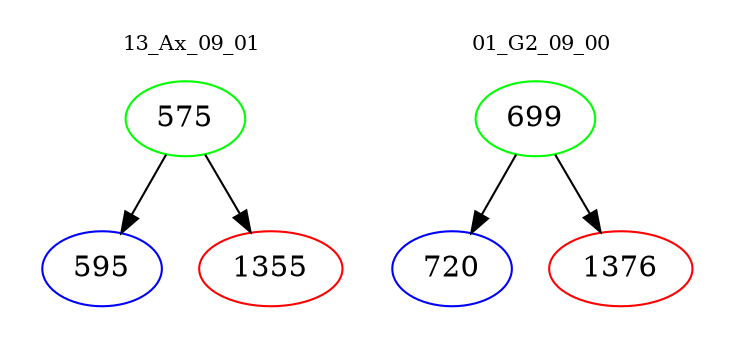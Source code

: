 digraph{
subgraph cluster_0 {
color = white
label = "13_Ax_09_01";
fontsize=10;
T0_575 [label="575", color="green"]
T0_575 -> T0_595 [color="black"]
T0_595 [label="595", color="blue"]
T0_575 -> T0_1355 [color="black"]
T0_1355 [label="1355", color="red"]
}
subgraph cluster_1 {
color = white
label = "01_G2_09_00";
fontsize=10;
T1_699 [label="699", color="green"]
T1_699 -> T1_720 [color="black"]
T1_720 [label="720", color="blue"]
T1_699 -> T1_1376 [color="black"]
T1_1376 [label="1376", color="red"]
}
}
